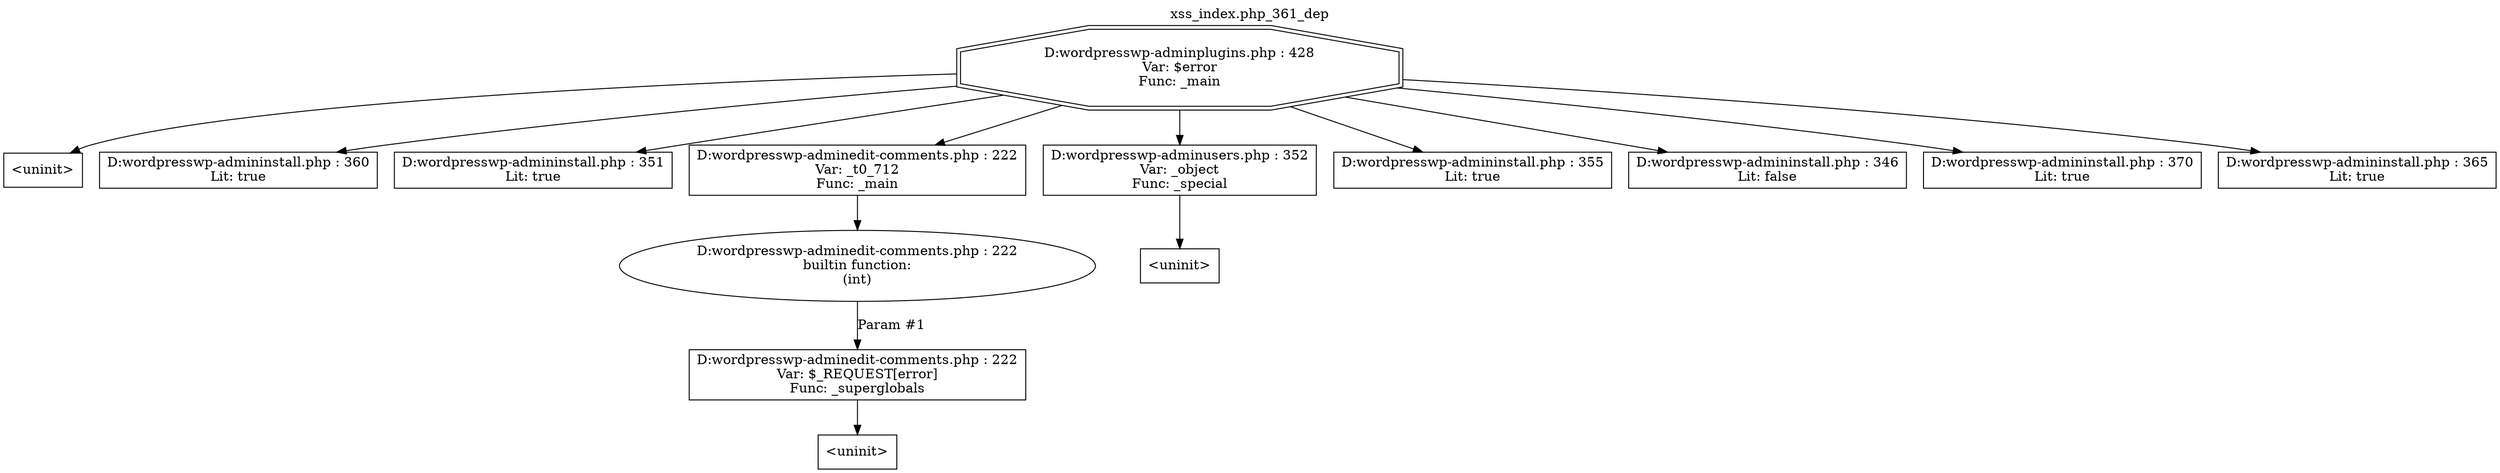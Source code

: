 digraph cfg {
  label="xss_index.php_361_dep";
  labelloc=t;
  n1 [shape=doubleoctagon, label="D:\wordpress\wp-admin\plugins.php : 428\nVar: $error\nFunc: _main\n"];
  n2 [shape=box, label="<uninit>"];
  n3 [shape=box, label="D:\wordpress\wp-admin\install.php : 360\nLit: true\n"];
  n4 [shape=box, label="D:\wordpress\wp-admin\install.php : 351\nLit: true\n"];
  n5 [shape=box, label="D:\wordpress\wp-admin\edit-comments.php : 222\nVar: _t0_712\nFunc: _main\n"];
  n6 [shape=ellipse, label="D:\wordpress\wp-admin\edit-comments.php : 222\nbuiltin function:\n(int)\n"];
  n7 [shape=box, label="D:\wordpress\wp-admin\edit-comments.php : 222\nVar: $_REQUEST[error]\nFunc: _superglobals\n"];
  n8 [shape=box, label="<uninit>"];
  n9 [shape=box, label="D:\wordpress\wp-admin\users.php : 352\nVar: _object\nFunc: _special\n"];
  n10 [shape=box, label="<uninit>"];
  n11 [shape=box, label="D:\wordpress\wp-admin\install.php : 355\nLit: true\n"];
  n12 [shape=box, label="D:\wordpress\wp-admin\install.php : 346\nLit: false\n"];
  n13 [shape=box, label="D:\wordpress\wp-admin\install.php : 370\nLit: true\n"];
  n14 [shape=box, label="D:\wordpress\wp-admin\install.php : 365\nLit: true\n"];
  n1 -> n2;
  n1 -> n3;
  n1 -> n4;
  n1 -> n5;
  n1 -> n9;
  n1 -> n11;
  n1 -> n12;
  n1 -> n13;
  n1 -> n14;
  n5 -> n6;
  n7 -> n8;
  n6 -> n7[label="Param #1"];
  n9 -> n10;
}
